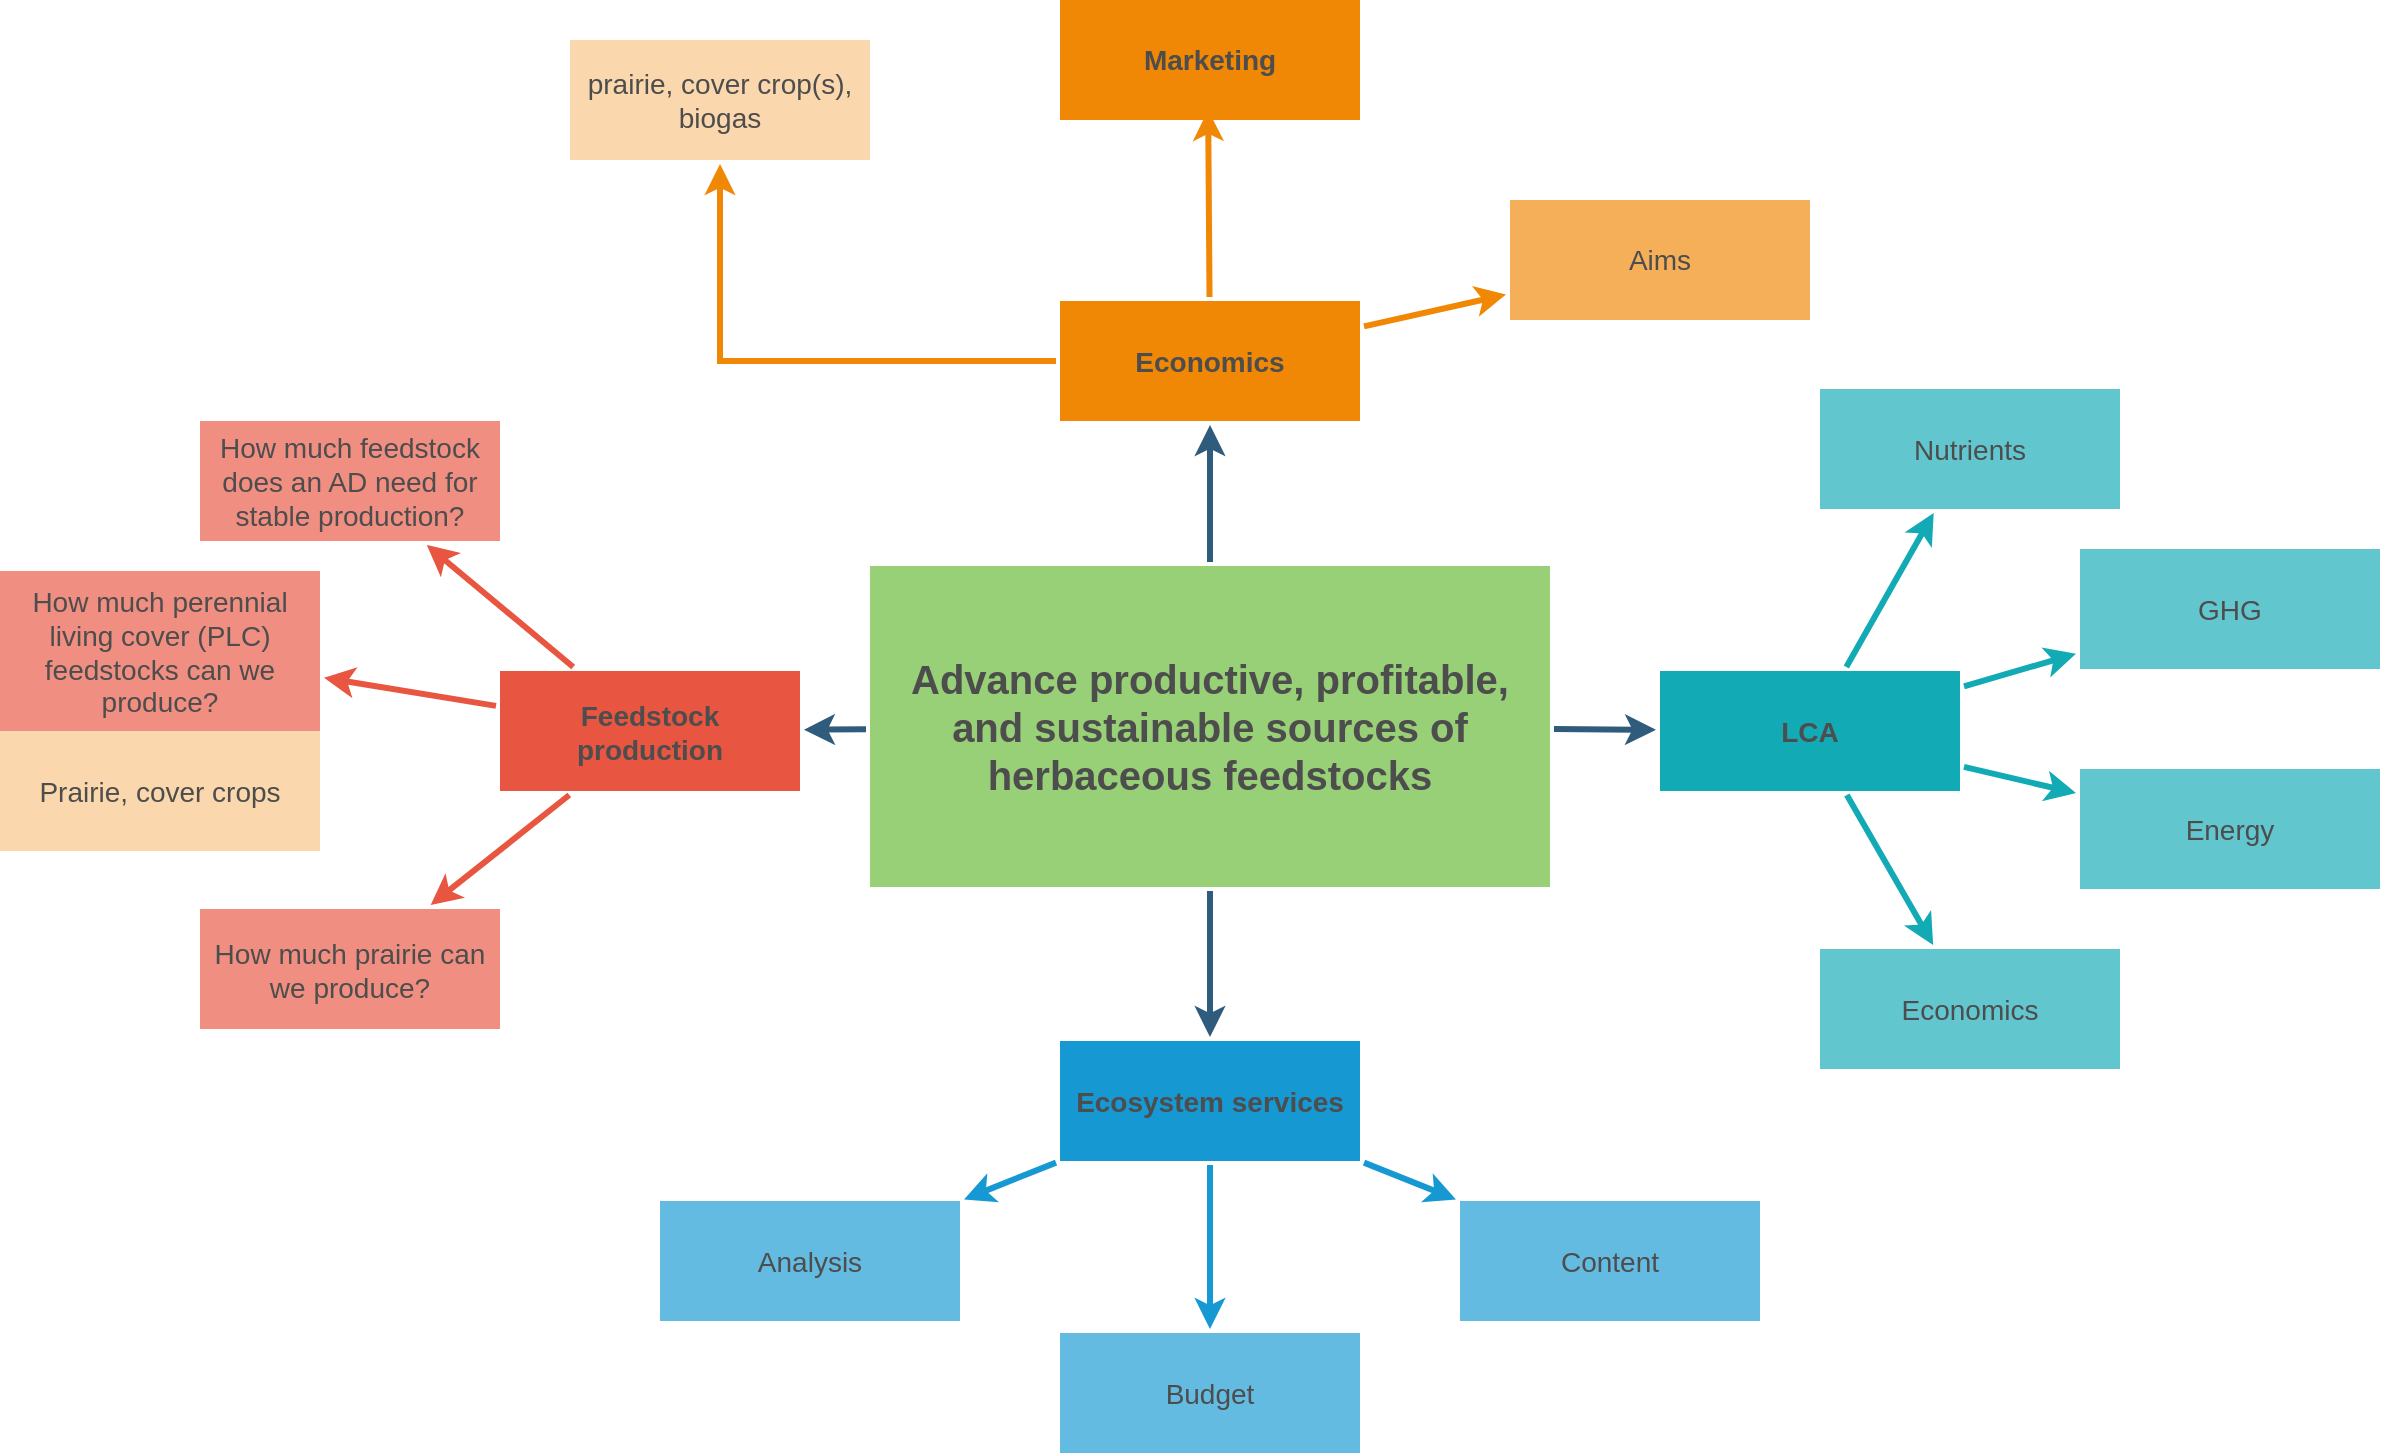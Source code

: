 <mxfile version="20.3.0" type="github">
  <diagram id="6a731a19-8d31-9384-78a2-239565b7b9f0" name="Page-1">
    <mxGraphModel dx="1262" dy="675" grid="1" gridSize="10" guides="1" tooltips="1" connect="1" arrows="1" fold="1" page="1" pageScale="1" pageWidth="1920" pageHeight="1200" background="none" math="0" shadow="0">
      <root>
        <mxCell id="0" />
        <mxCell id="1" parent="0" />
        <mxCell id="1745" value="" style="edgeStyle=none;rounded=0;jumpStyle=none;html=1;shadow=0;labelBackgroundColor=none;startArrow=none;startFill=0;endArrow=classic;endFill=1;jettySize=auto;orthogonalLoop=1;strokeColor=#2F5B7C;strokeWidth=3;fontFamily=Helvetica;fontSize=16;fontColor=#4D4D4D;spacing=5;" parent="1" source="1749" target="1764" edge="1">
          <mxGeometry relative="1" as="geometry" />
        </mxCell>
        <mxCell id="1746" value="" style="edgeStyle=none;rounded=0;jumpStyle=none;html=1;shadow=0;labelBackgroundColor=none;startArrow=none;startFill=0;endArrow=classic;endFill=1;jettySize=auto;orthogonalLoop=1;strokeColor=#2F5B7C;strokeWidth=3;fontFamily=Helvetica;fontSize=16;fontColor=#4D4D4D;spacing=5;" parent="1" source="1749" target="1771" edge="1">
          <mxGeometry relative="1" as="geometry" />
        </mxCell>
        <mxCell id="1747" value="" style="edgeStyle=none;rounded=0;jumpStyle=none;html=1;shadow=0;labelBackgroundColor=none;startArrow=none;startFill=0;endArrow=classic;endFill=1;jettySize=auto;orthogonalLoop=1;strokeColor=#2F5B7C;strokeWidth=3;fontFamily=Helvetica;fontSize=16;fontColor=#4D4D4D;spacing=5;" parent="1" source="1749" target="1760" edge="1">
          <mxGeometry relative="1" as="geometry" />
        </mxCell>
        <mxCell id="1748" value="" style="edgeStyle=none;rounded=0;jumpStyle=none;html=1;shadow=0;labelBackgroundColor=none;startArrow=none;startFill=0;endArrow=classic;endFill=1;jettySize=auto;orthogonalLoop=1;strokeColor=#2F5B7C;strokeWidth=3;fontFamily=Helvetica;fontSize=16;fontColor=#4D4D4D;spacing=5;" parent="1" source="1749" target="1753" edge="1">
          <mxGeometry relative="1" as="geometry" />
        </mxCell>
        <mxCell id="1749" value="&lt;h1 style=&quot;font-size: 20px;&quot;&gt;&lt;font style=&quot;font-size: 20px;&quot;&gt;Advance productive, profitable, and sustainable sources of herbaceous feedstocks&lt;/font&gt;&lt;/h1&gt;" style="rounded=0;whiteSpace=wrap;html=1;shadow=0;labelBackgroundColor=none;strokeColor=none;strokeWidth=3;fillColor=#97D077;fontFamily=Helvetica;fontSize=16;fontColor=#4D4D4D;align=center;fontStyle=1;spacing=5;arcSize=7;perimeterSpacing=2;" parent="1" vertex="1">
          <mxGeometry x="765" y="563" width="340" height="160.5" as="geometry" />
        </mxCell>
        <mxCell id="1750" value="" style="edgeStyle=none;rounded=0;jumpStyle=none;html=1;shadow=0;labelBackgroundColor=none;startArrow=none;startFill=0;jettySize=auto;orthogonalLoop=1;strokeColor=#E85642;strokeWidth=3;fontFamily=Helvetica;fontSize=14;fontColor=#4D4D4D;spacing=5;fontStyle=1;fillColor=#b0e3e6;" parent="1" source="1753" target="1756" edge="1">
          <mxGeometry relative="1" as="geometry" />
        </mxCell>
        <mxCell id="1751" value="" style="edgeStyle=none;rounded=0;jumpStyle=none;html=1;shadow=0;labelBackgroundColor=none;startArrow=none;startFill=0;jettySize=auto;orthogonalLoop=1;strokeColor=#E85642;strokeWidth=3;fontFamily=Helvetica;fontSize=14;fontColor=#4D4D4D;spacing=5;fontStyle=1;fillColor=#b0e3e6;" parent="1" source="1753" target="1755" edge="1">
          <mxGeometry relative="1" as="geometry">
            <mxPoint x="531" y="645.5" as="targetPoint" />
          </mxGeometry>
        </mxCell>
        <mxCell id="1752" value="" style="edgeStyle=none;rounded=0;jumpStyle=none;html=1;shadow=0;labelBackgroundColor=none;startArrow=none;startFill=0;jettySize=auto;orthogonalLoop=1;strokeColor=#E85642;strokeWidth=3;fontFamily=Helvetica;fontSize=14;fontColor=#4D4D4D;spacing=5;fontStyle=1;fillColor=#b0e3e6;" parent="1" source="1753" target="1754" edge="1">
          <mxGeometry relative="1" as="geometry" />
        </mxCell>
        <mxCell id="1753" value="Feedstock production" style="rounded=0;whiteSpace=wrap;html=1;shadow=0;labelBackgroundColor=none;strokeColor=none;strokeWidth=3;fillColor=#e85642;fontFamily=Helvetica;fontSize=14;fontColor=#4D4D4D;align=center;spacing=5;fontStyle=1;arcSize=7;perimeterSpacing=2;" parent="1" vertex="1">
          <mxGeometry x="580" y="615.5" width="150" height="60" as="geometry" />
        </mxCell>
        <mxCell id="1754" value="How much prairie can we produce?" style="rounded=0;whiteSpace=wrap;html=1;shadow=0;labelBackgroundColor=none;strokeColor=none;strokeWidth=3;fillColor=#f08e81;fontFamily=Helvetica;fontSize=14;fontColor=#4D4D4D;align=center;spacing=5;fontStyle=0;arcSize=7;perimeterSpacing=2;" parent="1" vertex="1">
          <mxGeometry x="430" y="734.5" width="150" height="60" as="geometry" />
        </mxCell>
        <mxCell id="1756" value="How much feedstock does an AD need for stable production?" style="rounded=0;whiteSpace=wrap;html=1;shadow=0;labelBackgroundColor=none;strokeColor=none;strokeWidth=3;fillColor=#f08e81;fontFamily=Helvetica;fontSize=14;fontColor=#4D4D4D;align=center;spacing=5;fontStyle=0;arcSize=7;perimeterSpacing=2;" parent="1" vertex="1">
          <mxGeometry x="430" y="490.5" width="150" height="60" as="geometry" />
        </mxCell>
        <mxCell id="1757" value="" style="edgeStyle=none;rounded=0;jumpStyle=none;html=1;shadow=0;labelBackgroundColor=none;startArrow=none;startFill=0;endArrow=classic;endFill=1;jettySize=auto;orthogonalLoop=1;strokeColor=#1699D3;strokeWidth=3;fontFamily=Helvetica;fontSize=14;fontColor=#4D4D4D;spacing=5;" parent="1" source="1760" target="1763" edge="1">
          <mxGeometry relative="1" as="geometry" />
        </mxCell>
        <mxCell id="1758" value="" style="edgeStyle=none;rounded=0;jumpStyle=none;html=1;shadow=0;labelBackgroundColor=none;startArrow=none;startFill=0;endArrow=classic;endFill=1;jettySize=auto;orthogonalLoop=1;strokeColor=#1699D3;strokeWidth=3;fontFamily=Helvetica;fontSize=14;fontColor=#4D4D4D;spacing=5;" parent="1" source="1760" target="1762" edge="1">
          <mxGeometry relative="1" as="geometry" />
        </mxCell>
        <mxCell id="1759" value="" style="edgeStyle=none;rounded=0;jumpStyle=none;html=1;shadow=0;labelBackgroundColor=none;startArrow=none;startFill=0;endArrow=classic;endFill=1;jettySize=auto;orthogonalLoop=1;strokeColor=#1699D3;strokeWidth=3;fontFamily=Helvetica;fontSize=14;fontColor=#4D4D4D;spacing=5;" parent="1" source="1760" target="1761" edge="1">
          <mxGeometry relative="1" as="geometry" />
        </mxCell>
        <mxCell id="1760" value="Ecosystem services" style="rounded=0;whiteSpace=wrap;html=1;shadow=0;labelBackgroundColor=none;strokeColor=none;strokeWidth=3;fillColor=#1699d3;fontFamily=Helvetica;fontSize=14;fontColor=#4D4D4D;align=center;spacing=5;fontStyle=1;arcSize=7;perimeterSpacing=2;" parent="1" vertex="1">
          <mxGeometry x="860" y="800.5" width="150" height="60" as="geometry" />
        </mxCell>
        <mxCell id="1761" value="Content" style="rounded=0;whiteSpace=wrap;html=1;shadow=0;labelBackgroundColor=none;strokeColor=none;strokeWidth=3;fillColor=#64bbe2;fontFamily=Helvetica;fontSize=14;fontColor=#4D4D4D;align=center;spacing=5;arcSize=7;perimeterSpacing=2;" parent="1" vertex="1">
          <mxGeometry x="1060" y="880.5" width="150" height="60" as="geometry" />
        </mxCell>
        <mxCell id="1762" value="Budget" style="rounded=0;whiteSpace=wrap;html=1;shadow=0;labelBackgroundColor=none;strokeColor=none;strokeWidth=3;fillColor=#64bbe2;fontFamily=Helvetica;fontSize=14;fontColor=#4D4D4D;align=center;spacing=5;arcSize=7;perimeterSpacing=2;" parent="1" vertex="1">
          <mxGeometry x="860" y="946.5" width="150" height="60" as="geometry" />
        </mxCell>
        <mxCell id="1763" value="Analysis" style="rounded=0;whiteSpace=wrap;html=1;shadow=0;labelBackgroundColor=none;strokeColor=none;strokeWidth=3;fillColor=#64bbe2;fontFamily=Helvetica;fontSize=14;fontColor=#4D4D4D;align=center;spacing=5;arcSize=7;perimeterSpacing=2;" parent="1" vertex="1">
          <mxGeometry x="660" y="880.5" width="150" height="60" as="geometry" />
        </mxCell>
        <mxCell id="R1FpLuPORpEcyNbvIzky-1779" value="" style="edgeStyle=orthogonalEdgeStyle;rounded=0;orthogonalLoop=1;jettySize=auto;html=1;labelBackgroundColor=none;fontSize=14;strokeColor=#F08705;fontColor=#4D4D4D;shadow=0;startArrow=none;startFill=0;endFill=1;strokeWidth=3;spacing=5;" edge="1" parent="1" source="1764" target="UFMkILnt0X1RIdLAywtK-1788">
          <mxGeometry relative="1" as="geometry" />
        </mxCell>
        <mxCell id="1764" value="Economics" style="rounded=0;whiteSpace=wrap;html=1;shadow=0;labelBackgroundColor=none;strokeColor=none;strokeWidth=3;fillColor=#F08705;fontFamily=Helvetica;fontSize=14;fontColor=#4D4D4D;align=center;spacing=5;fontStyle=1;arcSize=7;perimeterSpacing=2;" parent="1" vertex="1">
          <mxGeometry x="860" y="430.5" width="150" height="60" as="geometry" />
        </mxCell>
        <mxCell id="1765" value="Aims&lt;br&gt;" style="rounded=0;whiteSpace=wrap;html=1;shadow=0;labelBackgroundColor=none;strokeColor=none;strokeWidth=3;fillColor=#f5af58;fontFamily=Helvetica;fontSize=14;fontColor=#4D4D4D;align=center;spacing=5;arcSize=7;perimeterSpacing=2;" parent="1" vertex="1">
          <mxGeometry x="1085" y="380" width="150" height="60" as="geometry" />
        </mxCell>
        <mxCell id="1766" value="" style="edgeStyle=none;rounded=0;jumpStyle=none;html=1;shadow=0;labelBackgroundColor=none;startArrow=none;startFill=0;endArrow=classic;endFill=1;jettySize=auto;orthogonalLoop=1;strokeColor=#F08705;strokeWidth=3;fontFamily=Helvetica;fontSize=14;fontColor=#4D4D4D;spacing=5;" parent="1" source="1764" target="1765" edge="1">
          <mxGeometry relative="1" as="geometry" />
        </mxCell>
        <mxCell id="1768" value="" style="edgeStyle=none;rounded=0;jumpStyle=none;html=1;shadow=0;labelBackgroundColor=none;startArrow=none;startFill=0;endArrow=classic;endFill=1;jettySize=auto;orthogonalLoop=1;strokeColor=#F08705;strokeWidth=3;fontFamily=Helvetica;fontSize=14;fontColor=#4D4D4D;spacing=5;entryX=0.494;entryY=0.891;entryDx=0;entryDy=0;entryPerimeter=0;" parent="1" source="1764" target="UFMkILnt0X1RIdLAywtK-1779" edge="1">
          <mxGeometry relative="1" as="geometry">
            <mxPoint x="933.008" y="372" as="targetPoint" />
          </mxGeometry>
        </mxCell>
        <mxCell id="1771" value="LCA" style="rounded=0;whiteSpace=wrap;html=1;shadow=0;labelBackgroundColor=none;strokeColor=none;strokeWidth=3;fillColor=#12aab5;fontFamily=Helvetica;fontSize=14;fontColor=#4D4D4D;align=center;spacing=5;fontStyle=1;arcSize=7;perimeterSpacing=2;" parent="1" vertex="1">
          <mxGeometry x="1160" y="615.5" width="150" height="60" as="geometry" />
        </mxCell>
        <mxCell id="1772" value="Economics" style="rounded=0;whiteSpace=wrap;html=1;shadow=0;labelBackgroundColor=none;strokeColor=none;strokeWidth=3;fillColor=#61c6ce;fontFamily=Helvetica;fontSize=14;fontColor=#4D4D4D;align=center;spacing=5;fontStyle=0;arcSize=7;perimeterSpacing=2;" parent="1" vertex="1">
          <mxGeometry x="1240" y="754.5" width="150" height="60" as="geometry" />
        </mxCell>
        <mxCell id="1773" value="" style="edgeStyle=none;rounded=0;jumpStyle=none;html=1;shadow=0;labelBackgroundColor=none;startArrow=none;startFill=0;jettySize=auto;orthogonalLoop=1;strokeColor=#12AAB5;strokeWidth=3;fontFamily=Helvetica;fontSize=14;fontColor=#4D4D4D;spacing=5;fontStyle=1;fillColor=#b0e3e6;" parent="1" source="1771" target="1772" edge="1">
          <mxGeometry relative="1" as="geometry" />
        </mxCell>
        <mxCell id="1774" value="Energy" style="rounded=0;whiteSpace=wrap;html=1;shadow=0;labelBackgroundColor=none;strokeColor=none;strokeWidth=3;fillColor=#61c6ce;fontFamily=Helvetica;fontSize=14;fontColor=#4D4D4D;align=center;spacing=5;fontStyle=0;arcSize=7;perimeterSpacing=2;" parent="1" vertex="1">
          <mxGeometry x="1370" y="664.5" width="150" height="60" as="geometry" />
        </mxCell>
        <mxCell id="1775" value="" style="edgeStyle=none;rounded=0;jumpStyle=none;html=1;shadow=0;labelBackgroundColor=none;startArrow=none;startFill=0;jettySize=auto;orthogonalLoop=1;strokeColor=#12AAB5;strokeWidth=3;fontFamily=Helvetica;fontSize=14;fontColor=#4D4D4D;spacing=5;fontStyle=1;fillColor=#b0e3e6;" parent="1" source="1771" target="1774" edge="1">
          <mxGeometry relative="1" as="geometry" />
        </mxCell>
        <mxCell id="1776" value="GHG" style="rounded=0;whiteSpace=wrap;html=1;shadow=0;labelBackgroundColor=none;strokeColor=none;strokeWidth=3;fillColor=#61c6ce;fontFamily=Helvetica;fontSize=14;fontColor=#4D4D4D;align=center;spacing=5;fontStyle=0;arcSize=7;perimeterSpacing=2;" parent="1" vertex="1">
          <mxGeometry x="1370" y="554.5" width="150" height="60" as="geometry" />
        </mxCell>
        <mxCell id="1777" value="" style="edgeStyle=none;rounded=0;jumpStyle=none;html=1;shadow=0;labelBackgroundColor=none;startArrow=none;startFill=0;jettySize=auto;orthogonalLoop=1;strokeColor=#12AAB5;strokeWidth=3;fontFamily=Helvetica;fontSize=14;fontColor=#4D4D4D;spacing=5;fontStyle=1;fillColor=#b0e3e6;" parent="1" source="1771" target="1776" edge="1">
          <mxGeometry relative="1" as="geometry" />
        </mxCell>
        <mxCell id="1778" value="Nutrients" style="rounded=0;whiteSpace=wrap;html=1;shadow=0;labelBackgroundColor=none;strokeColor=none;strokeWidth=3;fillColor=#61c6ce;fontFamily=Helvetica;fontSize=14;fontColor=#4D4D4D;align=center;spacing=5;fontStyle=0;arcSize=7;perimeterSpacing=2;" parent="1" vertex="1">
          <mxGeometry x="1240" y="474.5" width="150" height="60" as="geometry" />
        </mxCell>
        <mxCell id="1779" value="" style="edgeStyle=none;rounded=0;jumpStyle=none;html=1;shadow=0;labelBackgroundColor=none;startArrow=none;startFill=0;jettySize=auto;orthogonalLoop=1;strokeColor=#12AAB5;strokeWidth=3;fontFamily=Helvetica;fontSize=14;fontColor=#4D4D4D;spacing=5;fontStyle=1;fillColor=#b0e3e6;" parent="1" source="1771" target="1778" edge="1">
          <mxGeometry relative="1" as="geometry" />
        </mxCell>
        <mxCell id="UFMkILnt0X1RIdLAywtK-1779" value="Marketing" style="rounded=0;whiteSpace=wrap;html=1;shadow=0;labelBackgroundColor=none;strokeColor=none;strokeWidth=3;fillColor=#F08705;fontFamily=Helvetica;fontSize=14;fontColor=#4D4D4D;align=center;spacing=5;fontStyle=1;arcSize=7;perimeterSpacing=2;" parent="1" vertex="1">
          <mxGeometry x="860" y="280" width="150" height="60" as="geometry" />
        </mxCell>
        <mxCell id="UFMkILnt0X1RIdLAywtK-1781" value="" style="group;fontColor=#4D4D4D;" parent="1" vertex="1" connectable="0">
          <mxGeometry x="330" y="585.5" width="160" height="120" as="geometry" />
        </mxCell>
        <mxCell id="1755" value="How much perennial living cover (PLC) feedstocks can we produce?" style="rounded=0;whiteSpace=wrap;html=1;shadow=0;labelBackgroundColor=none;strokeColor=none;strokeWidth=3;fillColor=#f08e81;fontFamily=Helvetica;fontSize=14;fontColor=#4D4D4D;align=center;spacing=5;fontStyle=0;arcSize=7;perimeterSpacing=2;" parent="UFMkILnt0X1RIdLAywtK-1781" vertex="1">
          <mxGeometry y="-20" width="160" height="80" as="geometry" />
        </mxCell>
        <mxCell id="UFMkILnt0X1RIdLAywtK-1780" value="&lt;font&gt;Prairie, cover crops&lt;/font&gt;" style="rounded=0;whiteSpace=wrap;html=1;shadow=0;labelBackgroundColor=none;strokeColor=none;strokeWidth=3;fillColor=#fad7ac;fontFamily=Helvetica;fontSize=14;align=center;spacing=5;fontStyle=0;arcSize=7;perimeterSpacing=2;fontColor=#4D4D4D;" parent="UFMkILnt0X1RIdLAywtK-1781" vertex="1">
          <mxGeometry y="60" width="160" height="60" as="geometry" />
        </mxCell>
        <mxCell id="UFMkILnt0X1RIdLAywtK-1788" value="&lt;font&gt;prairie, cover crop(s), biogas&lt;/font&gt;" style="rounded=0;whiteSpace=wrap;html=1;shadow=0;labelBackgroundColor=none;strokeColor=none;strokeWidth=3;fillColor=#fad7ac;fontFamily=Helvetica;fontSize=14;fontColor=#4D4D4D;align=center;spacing=5;fontStyle=0;arcSize=7;perimeterSpacing=2;" parent="1" vertex="1">
          <mxGeometry x="615" y="300" width="150" height="60" as="geometry" />
        </mxCell>
      </root>
    </mxGraphModel>
  </diagram>
</mxfile>

